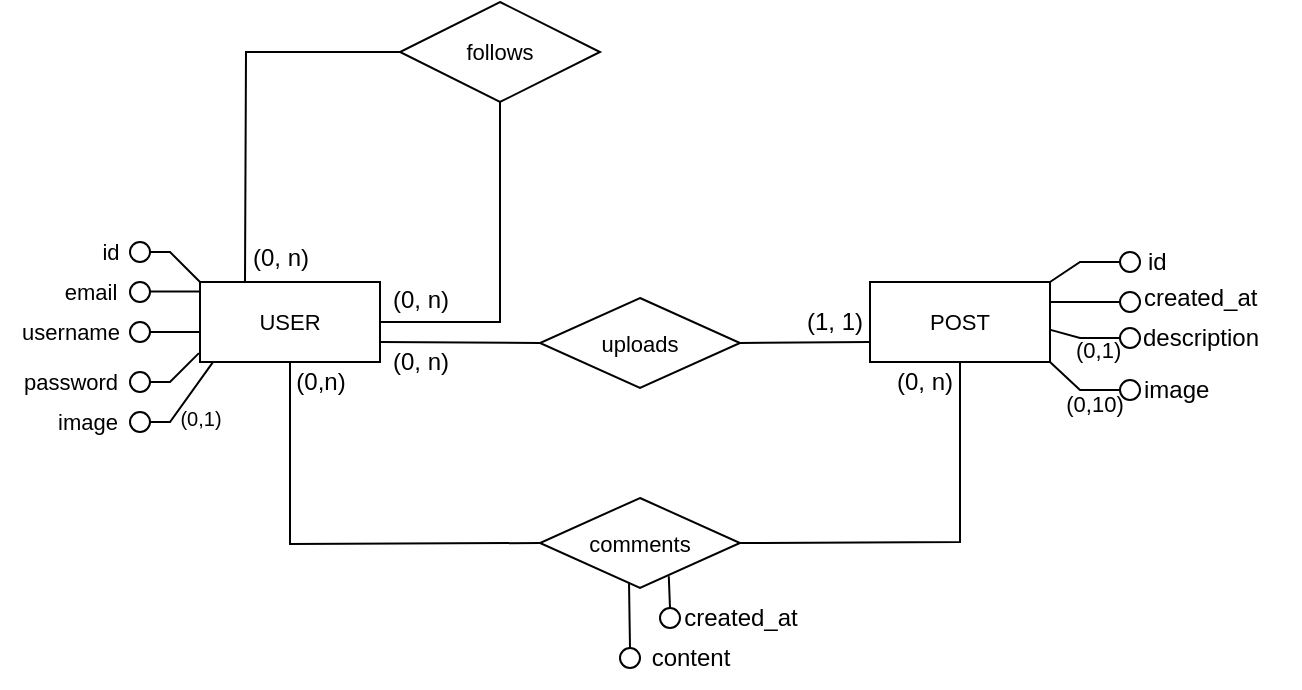 <mxfile version="26.2.13">
  <diagram name="Page-1" id="vTLdhLMDzEt4X6IVa9T1">
    <mxGraphModel dx="716" dy="442" grid="1" gridSize="10" guides="1" tooltips="1" connect="1" arrows="1" fold="1" page="1" pageScale="1" pageWidth="1100" pageHeight="850" math="0" shadow="0">
      <root>
        <mxCell id="0" />
        <mxCell id="1" parent="0" />
        <mxCell id="_rXOLrQLvxj1EaKKoI4X-3" value="&lt;font&gt;USER&lt;/font&gt;" style="rounded=0;whiteSpace=wrap;html=1;fillColor=none;fontSize=11;" parent="1" vertex="1">
          <mxGeometry x="405" y="260" width="90" height="40" as="geometry" />
        </mxCell>
        <mxCell id="_rXOLrQLvxj1EaKKoI4X-31" value="" style="ellipse;whiteSpace=wrap;html=1;aspect=fixed;fillColor=light-dark(#FFFFFF,#FFFFFF);fontSize=11;" parent="1" vertex="1">
          <mxGeometry x="370" y="240" width="10" height="10" as="geometry" />
        </mxCell>
        <mxCell id="_rXOLrQLvxj1EaKKoI4X-32" value="id" style="text;html=1;align=center;verticalAlign=middle;resizable=0;points=[];autosize=1;strokeColor=none;fillColor=none;fontSize=11;" parent="1" vertex="1">
          <mxGeometry x="345" y="230" width="30" height="30" as="geometry" />
        </mxCell>
        <mxCell id="_rXOLrQLvxj1EaKKoI4X-33" value="email" style="text;html=1;align=center;verticalAlign=middle;resizable=0;points=[];autosize=1;strokeColor=none;fillColor=none;fontSize=11;" parent="1" vertex="1">
          <mxGeometry x="325" y="250" width="50" height="30" as="geometry" />
        </mxCell>
        <mxCell id="_rXOLrQLvxj1EaKKoI4X-37" value="" style="endArrow=none;html=1;rounded=0;entryX=1;entryY=0.5;entryDx=0;entryDy=0;fontSize=11;" parent="1" target="_rXOLrQLvxj1EaKKoI4X-31" edge="1">
          <mxGeometry width="50" height="50" relative="1" as="geometry">
            <mxPoint x="405" y="260" as="sourcePoint" />
            <mxPoint x="360.0" y="265" as="targetPoint" />
            <Array as="points">
              <mxPoint x="390" y="245" />
            </Array>
          </mxGeometry>
        </mxCell>
        <mxCell id="_rXOLrQLvxj1EaKKoI4X-40" value="" style="endArrow=none;html=1;rounded=0;entryX=1;entryY=0.5;entryDx=0;entryDy=0;exitX=0;exitY=0.5;exitDx=0;exitDy=0;fontSize=11;" parent="1" edge="1">
          <mxGeometry width="50" height="50" relative="1" as="geometry">
            <mxPoint x="405" y="264.8" as="sourcePoint" />
            <mxPoint x="375" y="264.8" as="targetPoint" />
          </mxGeometry>
        </mxCell>
        <mxCell id="_rXOLrQLvxj1EaKKoI4X-43" value="username" style="text;html=1;align=center;verticalAlign=middle;resizable=0;points=[];autosize=1;strokeColor=none;fillColor=none;fontSize=11;" parent="1" vertex="1">
          <mxGeometry x="305" y="270" width="70" height="30" as="geometry" />
        </mxCell>
        <mxCell id="_rXOLrQLvxj1EaKKoI4X-44" value="" style="ellipse;whiteSpace=wrap;html=1;aspect=fixed;fillColor=light-dark(#FFFFFF,#FFFFFF);fontSize=11;" parent="1" vertex="1">
          <mxGeometry x="370" y="280" width="10" height="10" as="geometry" />
        </mxCell>
        <mxCell id="_rXOLrQLvxj1EaKKoI4X-45" value="" style="ellipse;whiteSpace=wrap;html=1;aspect=fixed;fillColor=light-dark(#FFFFFF,#FFFFFF);fontSize=11;" parent="1" vertex="1">
          <mxGeometry x="370" y="260" width="10" height="10" as="geometry" />
        </mxCell>
        <mxCell id="_rXOLrQLvxj1EaKKoI4X-51" value="(0, n)" style="text;html=1;align=center;verticalAlign=middle;resizable=0;points=[];autosize=1;strokeColor=none;fillColor=none;" parent="1" vertex="1">
          <mxGeometry x="420" y="233" width="50" height="30" as="geometry" />
        </mxCell>
        <mxCell id="ANEjqbXVITIKJhGTVzRm-19" value="" style="endArrow=none;html=1;rounded=0;entryX=-0.006;entryY=0.889;entryDx=0;entryDy=0;exitX=1;exitY=0.5;exitDx=0;exitDy=0;fontSize=11;entryPerimeter=0;" parent="1" source="ANEjqbXVITIKJhGTVzRm-21" target="_rXOLrQLvxj1EaKKoI4X-3" edge="1">
          <mxGeometry width="50" height="50" relative="1" as="geometry">
            <mxPoint x="395" y="308" as="sourcePoint" />
            <mxPoint x="415" y="323" as="targetPoint" />
            <Array as="points">
              <mxPoint x="390" y="310" />
            </Array>
          </mxGeometry>
        </mxCell>
        <mxCell id="ANEjqbXVITIKJhGTVzRm-20" value="password" style="text;html=1;align=center;verticalAlign=middle;resizable=0;points=[];autosize=1;strokeColor=none;fillColor=none;fontSize=11;" parent="1" vertex="1">
          <mxGeometry x="305" y="295" width="70" height="30" as="geometry" />
        </mxCell>
        <mxCell id="ANEjqbXVITIKJhGTVzRm-21" value="" style="ellipse;whiteSpace=wrap;html=1;aspect=fixed;fillColor=none;fontSize=11;" parent="1" vertex="1">
          <mxGeometry x="370" y="305" width="10" height="10" as="geometry" />
        </mxCell>
        <mxCell id="ANEjqbXVITIKJhGTVzRm-28" value="&lt;font&gt;POST&lt;/font&gt;" style="rounded=0;whiteSpace=wrap;html=1;fillColor=none;fontSize=11;" parent="1" vertex="1">
          <mxGeometry x="740" y="260" width="90" height="40" as="geometry" />
        </mxCell>
        <mxCell id="ANEjqbXVITIKJhGTVzRm-29" value="&lt;font&gt;follows&lt;/font&gt;" style="shape=rhombus;perimeter=rhombusPerimeter;whiteSpace=wrap;html=1;align=center;fillColor=none;fontSize=11;" parent="1" vertex="1">
          <mxGeometry x="505" y="120" width="100" height="50" as="geometry" />
        </mxCell>
        <mxCell id="ANEjqbXVITIKJhGTVzRm-30" value="" style="endArrow=none;html=1;rounded=0;entryX=0;entryY=0.5;entryDx=0;entryDy=0;exitX=0.25;exitY=0;exitDx=0;exitDy=0;fontSize=11;" parent="1" source="_rXOLrQLvxj1EaKKoI4X-3" target="ANEjqbXVITIKJhGTVzRm-29" edge="1">
          <mxGeometry width="50" height="50" relative="1" as="geometry">
            <mxPoint x="660" y="290" as="sourcePoint" />
            <mxPoint x="720" y="290" as="targetPoint" />
            <Array as="points">
              <mxPoint x="428" y="145" />
            </Array>
          </mxGeometry>
        </mxCell>
        <mxCell id="ANEjqbXVITIKJhGTVzRm-31" value="" style="endArrow=none;html=1;rounded=0;entryX=1;entryY=0.5;entryDx=0;entryDy=0;exitX=0.5;exitY=1;exitDx=0;exitDy=0;fontSize=11;" parent="1" source="ANEjqbXVITIKJhGTVzRm-29" target="_rXOLrQLvxj1EaKKoI4X-3" edge="1">
          <mxGeometry width="50" height="50" relative="1" as="geometry">
            <mxPoint x="457" y="309" as="sourcePoint" />
            <mxPoint x="755" y="300" as="targetPoint" />
            <Array as="points">
              <mxPoint x="555" y="210" />
              <mxPoint x="555" y="280" />
            </Array>
          </mxGeometry>
        </mxCell>
        <mxCell id="ANEjqbXVITIKJhGTVzRm-32" value="(0, n)" style="text;html=1;align=center;verticalAlign=middle;resizable=0;points=[];autosize=1;strokeColor=none;fillColor=none;" parent="1" vertex="1">
          <mxGeometry x="490" y="285" width="50" height="30" as="geometry" />
        </mxCell>
        <mxCell id="ANEjqbXVITIKJhGTVzRm-34" value="uploads" style="shape=rhombus;perimeter=rhombusPerimeter;whiteSpace=wrap;html=1;align=center;fillColor=none;fontSize=11;" parent="1" vertex="1">
          <mxGeometry x="575" y="268" width="100" height="45" as="geometry" />
        </mxCell>
        <mxCell id="ANEjqbXVITIKJhGTVzRm-37" value="" style="endArrow=none;html=1;rounded=0;entryX=1;entryY=0.5;entryDx=0;entryDy=0;exitX=0;exitY=0.75;exitDx=0;exitDy=0;fontSize=11;" parent="1" source="ANEjqbXVITIKJhGTVzRm-28" target="ANEjqbXVITIKJhGTVzRm-34" edge="1">
          <mxGeometry width="50" height="50" relative="1" as="geometry">
            <mxPoint x="440" y="310" as="sourcePoint" />
            <mxPoint x="440" y="455" as="targetPoint" />
            <Array as="points" />
          </mxGeometry>
        </mxCell>
        <mxCell id="ANEjqbXVITIKJhGTVzRm-47" value="(0, n)" style="text;html=1;align=center;verticalAlign=middle;resizable=0;points=[];autosize=1;strokeColor=none;fillColor=none;" parent="1" vertex="1">
          <mxGeometry x="742" y="295" width="50" height="30" as="geometry" />
        </mxCell>
        <mxCell id="ANEjqbXVITIKJhGTVzRm-48" value="(1, 1)" style="text;html=1;align=center;verticalAlign=middle;resizable=0;points=[];autosize=1;strokeColor=none;fillColor=none;" parent="1" vertex="1">
          <mxGeometry x="697" y="265" width="50" height="30" as="geometry" />
        </mxCell>
        <mxCell id="ANEjqbXVITIKJhGTVzRm-55" value="" style="endArrow=none;html=1;rounded=0;exitX=1;exitY=0.5;exitDx=0;exitDy=0;fontSize=11;entryX=0;entryY=0.5;entryDx=0;entryDy=0;" parent="1" target="ANEjqbXVITIKJhGTVzRm-57" edge="1">
          <mxGeometry width="50" height="50" relative="1" as="geometry">
            <mxPoint x="830" y="270" as="sourcePoint" />
            <mxPoint x="820.08" y="365" as="targetPoint" />
            <Array as="points" />
          </mxGeometry>
        </mxCell>
        <mxCell id="ANEjqbXVITIKJhGTVzRm-57" value="" style="ellipse;whiteSpace=wrap;html=1;aspect=fixed;fillColor=none;fontSize=11;" parent="1" vertex="1">
          <mxGeometry x="865" y="265" width="10" height="10" as="geometry" />
        </mxCell>
        <mxCell id="ANEjqbXVITIKJhGTVzRm-59" value="" style="endArrow=none;html=1;rounded=0;fontSize=11;entryX=0;entryY=0.5;entryDx=0;entryDy=0;exitX=1.003;exitY=0.598;exitDx=0;exitDy=0;exitPerimeter=0;" parent="1" source="ANEjqbXVITIKJhGTVzRm-28" target="ANEjqbXVITIKJhGTVzRm-60" edge="1">
          <mxGeometry width="50" height="50" relative="1" as="geometry">
            <mxPoint x="830" y="280" as="sourcePoint" />
            <mxPoint x="800.08" y="365" as="targetPoint" />
            <Array as="points">
              <mxPoint x="845" y="288" />
            </Array>
          </mxGeometry>
        </mxCell>
        <mxCell id="ANEjqbXVITIKJhGTVzRm-60" value="" style="ellipse;whiteSpace=wrap;html=1;aspect=fixed;fillColor=none;fontSize=11;" parent="1" vertex="1">
          <mxGeometry x="865" y="283" width="10" height="10" as="geometry" />
        </mxCell>
        <mxCell id="ANEjqbXVITIKJhGTVzRm-61" value="created_at" style="text;html=1;align=left;verticalAlign=middle;resizable=0;points=[];autosize=1;strokeColor=none;fillColor=none;" parent="1" vertex="1">
          <mxGeometry x="875" y="253" width="80" height="30" as="geometry" />
        </mxCell>
        <mxCell id="ANEjqbXVITIKJhGTVzRm-62" value="description" style="text;html=1;align=center;verticalAlign=middle;resizable=0;points=[];autosize=1;strokeColor=none;fillColor=none;" parent="1" vertex="1">
          <mxGeometry x="865" y="273" width="80" height="30" as="geometry" />
        </mxCell>
        <mxCell id="ANEjqbXVITIKJhGTVzRm-63" value="(0,1)" style="text;html=1;align=left;verticalAlign=middle;resizable=0;points=[];autosize=1;strokeColor=none;fillColor=none;fontSize=11;rotation=0;" parent="1" vertex="1">
          <mxGeometry x="841" y="279" width="50" height="30" as="geometry" />
        </mxCell>
        <mxCell id="ANEjqbXVITIKJhGTVzRm-66" value="" style="endArrow=none;html=1;rounded=0;fontSize=11;exitX=1;exitY=1;exitDx=0;exitDy=0;entryX=0;entryY=0.5;entryDx=0;entryDy=0;" parent="1" source="ANEjqbXVITIKJhGTVzRm-28" target="ANEjqbXVITIKJhGTVzRm-67" edge="1">
          <mxGeometry width="50" height="50" relative="1" as="geometry">
            <mxPoint x="753" y="305" as="sourcePoint" />
            <mxPoint x="755" y="415" as="targetPoint" />
            <Array as="points">
              <mxPoint x="845" y="314" />
            </Array>
          </mxGeometry>
        </mxCell>
        <mxCell id="ANEjqbXVITIKJhGTVzRm-67" value="" style="ellipse;whiteSpace=wrap;html=1;aspect=fixed;fillColor=none;fontSize=11;" parent="1" vertex="1">
          <mxGeometry x="865" y="309" width="10" height="10" as="geometry" />
        </mxCell>
        <mxCell id="ANEjqbXVITIKJhGTVzRm-68" value="image" style="text;html=1;align=left;verticalAlign=middle;resizable=0;points=[];autosize=1;strokeColor=none;fillColor=none;" parent="1" vertex="1">
          <mxGeometry x="875" y="299" width="60" height="30" as="geometry" />
        </mxCell>
        <mxCell id="ANEjqbXVITIKJhGTVzRm-69" value="(0,10)" style="text;html=1;align=center;verticalAlign=middle;resizable=0;points=[];autosize=1;strokeColor=none;fillColor=none;fontSize=11;rotation=0;" parent="1" vertex="1">
          <mxGeometry x="827" y="306" width="50" height="30" as="geometry" />
        </mxCell>
        <mxCell id="ANEjqbXVITIKJhGTVzRm-72" value="" style="endArrow=none;html=1;rounded=0;fontSize=11;entryX=0;entryY=0.5;entryDx=0;entryDy=0;exitX=1;exitY=0;exitDx=0;exitDy=0;" parent="1" source="ANEjqbXVITIKJhGTVzRm-28" target="ANEjqbXVITIKJhGTVzRm-73" edge="1">
          <mxGeometry width="50" height="50" relative="1" as="geometry">
            <mxPoint x="835" y="355" as="sourcePoint" />
            <mxPoint x="835" y="365" as="targetPoint" />
            <Array as="points">
              <mxPoint x="845" y="250" />
            </Array>
          </mxGeometry>
        </mxCell>
        <mxCell id="ANEjqbXVITIKJhGTVzRm-73" value="" style="ellipse;whiteSpace=wrap;html=1;aspect=fixed;fillColor=light-dark(#FFFFFF,#FFFFFF);fontSize=11;direction=east;" parent="1" vertex="1">
          <mxGeometry x="865" y="245" width="10" height="10" as="geometry" />
        </mxCell>
        <mxCell id="ANEjqbXVITIKJhGTVzRm-75" value="id" style="text;html=1;align=left;verticalAlign=middle;resizable=0;points=[];autosize=1;strokeColor=none;fillColor=none;" parent="1" vertex="1">
          <mxGeometry x="877" y="235" width="30" height="30" as="geometry" />
        </mxCell>
        <mxCell id="ANEjqbXVITIKJhGTVzRm-76" value="" style="endArrow=none;html=1;rounded=0;exitX=0.5;exitY=1;exitDx=0;exitDy=0;fontSize=11;entryX=0;entryY=0.5;entryDx=0;entryDy=0;" parent="1" source="_rXOLrQLvxj1EaKKoI4X-3" target="ANEjqbXVITIKJhGTVzRm-77" edge="1">
          <mxGeometry width="50" height="50" relative="1" as="geometry">
            <mxPoint x="438.75" y="302.5" as="sourcePoint" />
            <mxPoint x="251.25" y="592.5" as="targetPoint" />
            <Array as="points">
              <mxPoint x="450" y="391" />
            </Array>
          </mxGeometry>
        </mxCell>
        <mxCell id="ANEjqbXVITIKJhGTVzRm-77" value="comments" style="shape=rhombus;perimeter=rhombusPerimeter;whiteSpace=wrap;html=1;align=center;fillColor=none;fontSize=11;" parent="1" vertex="1">
          <mxGeometry x="575" y="368" width="100" height="45" as="geometry" />
        </mxCell>
        <mxCell id="ANEjqbXVITIKJhGTVzRm-78" value="" style="endArrow=none;html=1;rounded=0;fontSize=11;entryX=1;entryY=0.5;entryDx=0;entryDy=0;exitX=0.5;exitY=1;exitDx=0;exitDy=0;" parent="1" source="ANEjqbXVITIKJhGTVzRm-28" target="ANEjqbXVITIKJhGTVzRm-77" edge="1">
          <mxGeometry width="50" height="50" relative="1" as="geometry">
            <mxPoint x="724.19" y="341.02" as="sourcePoint" />
            <mxPoint x="475" y="491" as="targetPoint" />
            <Array as="points">
              <mxPoint x="785" y="390" />
            </Array>
          </mxGeometry>
        </mxCell>
        <mxCell id="ANEjqbXVITIKJhGTVzRm-79" value="(0,n)" style="text;html=1;align=center;verticalAlign=middle;resizable=0;points=[];autosize=1;strokeColor=none;fillColor=none;" parent="1" vertex="1">
          <mxGeometry x="440" y="295" width="50" height="30" as="geometry" />
        </mxCell>
        <mxCell id="ANEjqbXVITIKJhGTVzRm-82" value="" style="endArrow=none;html=1;rounded=0;exitX=0.445;exitY=0.935;exitDx=0;exitDy=0;fontSize=11;entryX=0.5;entryY=0;entryDx=0;entryDy=0;exitPerimeter=0;" parent="1" source="ANEjqbXVITIKJhGTVzRm-77" target="ANEjqbXVITIKJhGTVzRm-83" edge="1">
          <mxGeometry width="50" height="50" relative="1" as="geometry">
            <mxPoint x="335" y="399" as="sourcePoint" />
            <mxPoint x="485" y="438" as="targetPoint" />
            <Array as="points" />
          </mxGeometry>
        </mxCell>
        <mxCell id="ANEjqbXVITIKJhGTVzRm-83" value="" style="ellipse;whiteSpace=wrap;html=1;aspect=fixed;fillColor=none;fontSize=11;" parent="1" vertex="1">
          <mxGeometry x="615" y="443" width="10" height="10" as="geometry" />
        </mxCell>
        <mxCell id="ANEjqbXVITIKJhGTVzRm-85" value="content" style="text;html=1;align=center;verticalAlign=middle;resizable=0;points=[];autosize=1;strokeColor=none;fillColor=none;" parent="1" vertex="1">
          <mxGeometry x="620" y="433" width="60" height="30" as="geometry" />
        </mxCell>
        <mxCell id="ANEjqbXVITIKJhGTVzRm-86" value="" style="endArrow=none;html=1;rounded=0;exitX=0.644;exitY=0.869;exitDx=0;exitDy=0;fontSize=11;exitPerimeter=0;entryX=0.5;entryY=0;entryDx=0;entryDy=0;" parent="1" source="ANEjqbXVITIKJhGTVzRm-77" target="ANEjqbXVITIKJhGTVzRm-87" edge="1">
          <mxGeometry width="50" height="50" relative="1" as="geometry">
            <mxPoint x="525" y="463" as="sourcePoint" />
            <mxPoint x="560" y="500" as="targetPoint" />
            <Array as="points" />
          </mxGeometry>
        </mxCell>
        <mxCell id="ANEjqbXVITIKJhGTVzRm-87" value="" style="ellipse;whiteSpace=wrap;html=1;aspect=fixed;fillColor=none;fontSize=11;" parent="1" vertex="1">
          <mxGeometry x="635" y="423" width="10" height="10" as="geometry" />
        </mxCell>
        <mxCell id="ANEjqbXVITIKJhGTVzRm-88" value="created_at" style="text;html=1;align=center;verticalAlign=middle;resizable=0;points=[];autosize=1;strokeColor=none;fillColor=none;" parent="1" vertex="1">
          <mxGeometry x="635" y="413" width="80" height="30" as="geometry" />
        </mxCell>
        <mxCell id="Vg8crvU1tJOl-V_Ojh_K-1" value="image" style="text;html=1;align=right;verticalAlign=middle;resizable=0;points=[];autosize=1;strokeColor=none;fillColor=none;fontSize=11;" parent="1" vertex="1">
          <mxGeometry x="315" y="315" width="50" height="30" as="geometry" />
        </mxCell>
        <mxCell id="Vg8crvU1tJOl-V_Ojh_K-2" value="" style="endArrow=none;html=1;rounded=0;exitX=1;exitY=0.5;exitDx=0;exitDy=0;fontSize=11;entryX=0.071;entryY=1.004;entryDx=0;entryDy=0;entryPerimeter=0;" parent="1" source="Vg8crvU1tJOl-V_Ojh_K-3" target="_rXOLrQLvxj1EaKKoI4X-3" edge="1">
          <mxGeometry width="50" height="50" relative="1" as="geometry">
            <mxPoint x="190.27" y="307.48" as="sourcePoint" />
            <mxPoint x="170.0" y="307.52" as="targetPoint" />
            <Array as="points">
              <mxPoint x="390" y="330" />
            </Array>
          </mxGeometry>
        </mxCell>
        <mxCell id="Vg8crvU1tJOl-V_Ojh_K-3" value="" style="ellipse;whiteSpace=wrap;html=1;aspect=fixed;fillColor=none;fontSize=11;" parent="1" vertex="1">
          <mxGeometry x="370" y="325" width="10" height="10" as="geometry" />
        </mxCell>
        <mxCell id="Vg8crvU1tJOl-V_Ojh_K-4" value="(0,1)" style="text;html=1;align=center;verticalAlign=middle;resizable=0;points=[];autosize=1;strokeColor=none;fillColor=none;fontSize=10;rotation=0;" parent="1" vertex="1">
          <mxGeometry x="385" y="313" width="40" height="30" as="geometry" />
        </mxCell>
        <mxCell id="Vg8crvU1tJOl-V_Ojh_K-5" value="" style="endArrow=none;html=1;rounded=0;entryX=1;entryY=0.5;entryDx=0;entryDy=0;exitX=-0.004;exitY=0.625;exitDx=0;exitDy=0;fontSize=11;exitPerimeter=0;" parent="1" source="_rXOLrQLvxj1EaKKoI4X-3" target="_rXOLrQLvxj1EaKKoI4X-44" edge="1">
          <mxGeometry width="50" height="50" relative="1" as="geometry">
            <mxPoint x="415" y="274.8" as="sourcePoint" />
            <mxPoint x="385" y="274.8" as="targetPoint" />
          </mxGeometry>
        </mxCell>
        <mxCell id="Vg8crvU1tJOl-V_Ojh_K-6" value="(0, n)" style="text;html=1;align=center;verticalAlign=middle;resizable=0;points=[];autosize=1;strokeColor=none;fillColor=none;" parent="1" vertex="1">
          <mxGeometry x="490" y="254" width="50" height="30" as="geometry" />
        </mxCell>
        <mxCell id="Vg8crvU1tJOl-V_Ojh_K-8" value="" style="endArrow=none;html=1;rounded=0;fontSize=11;exitX=1;exitY=0.75;exitDx=0;exitDy=0;entryX=0;entryY=0.5;entryDx=0;entryDy=0;" parent="1" source="_rXOLrQLvxj1EaKKoI4X-3" target="ANEjqbXVITIKJhGTVzRm-34" edge="1">
          <mxGeometry width="50" height="50" relative="1" as="geometry">
            <mxPoint x="439" y="309" as="sourcePoint" />
            <mxPoint x="570" y="300" as="targetPoint" />
            <Array as="points" />
          </mxGeometry>
        </mxCell>
      </root>
    </mxGraphModel>
  </diagram>
</mxfile>
